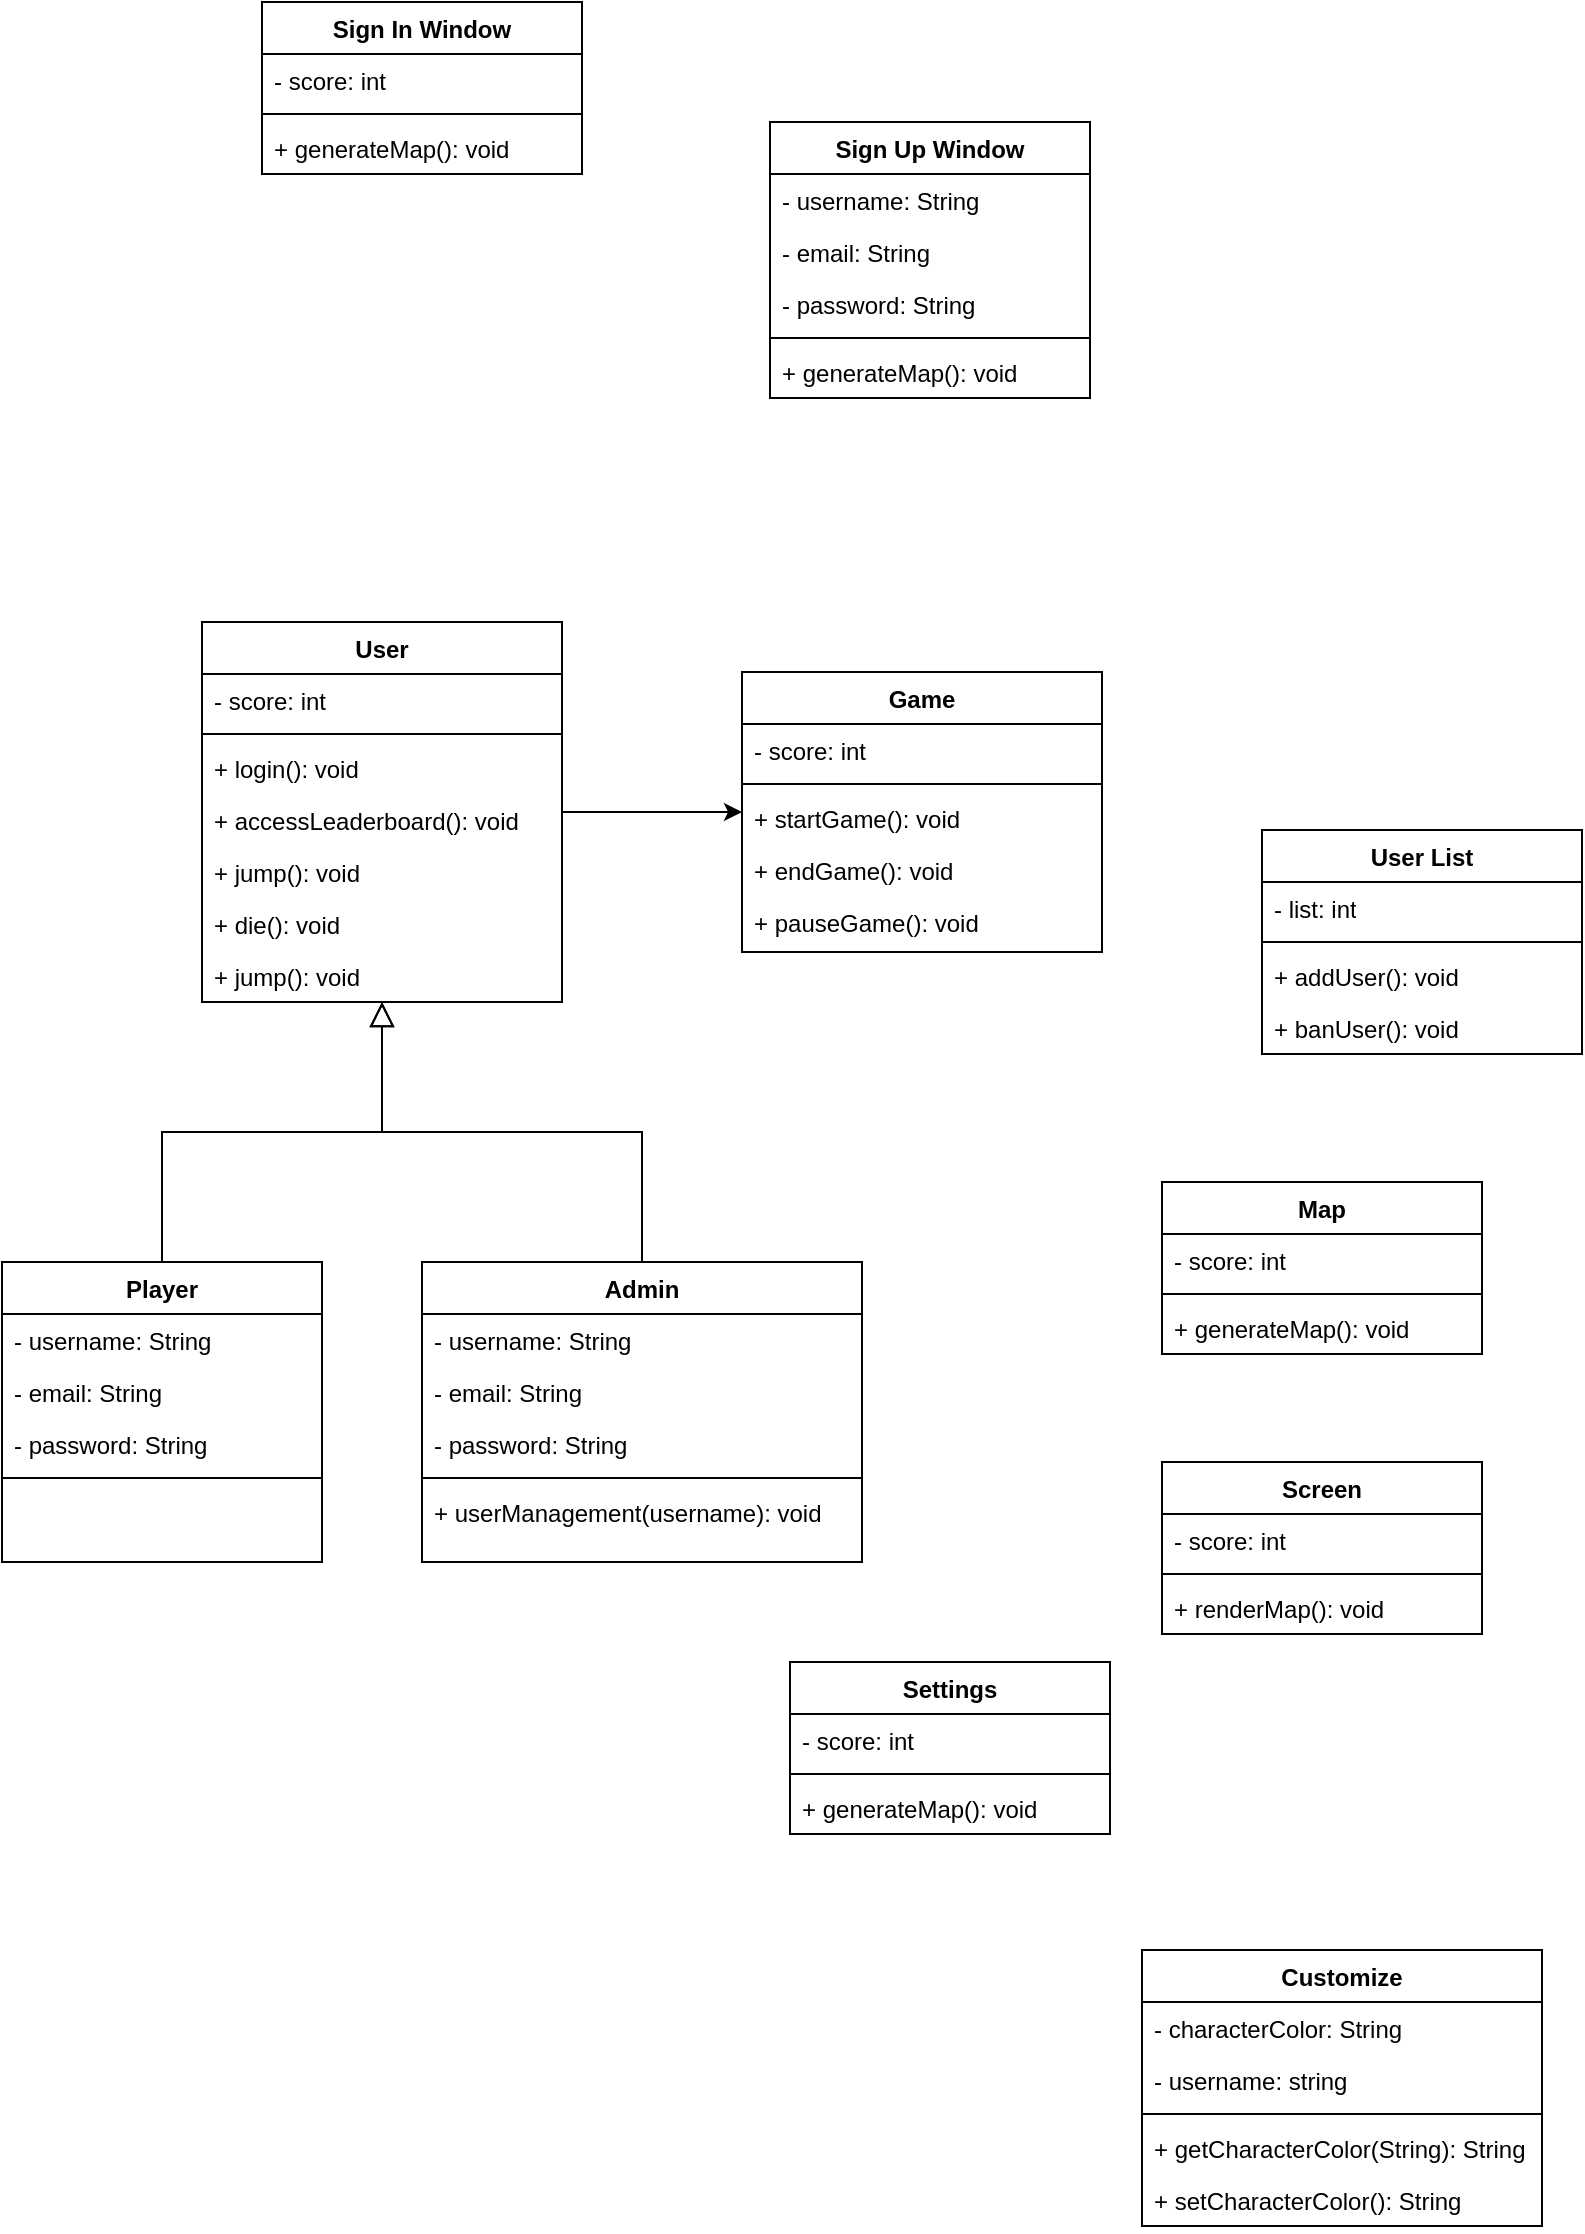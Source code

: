 <mxfile version="24.2.5" type="device">
  <diagram id="C5RBs43oDa-KdzZeNtuy" name="Page-1">
    <mxGraphModel dx="1500" dy="1024" grid="1" gridSize="10" guides="1" tooltips="1" connect="1" arrows="1" fold="1" page="1" pageScale="1" pageWidth="1169" pageHeight="1654" math="0" shadow="0">
      <root>
        <mxCell id="WIyWlLk6GJQsqaUBKTNV-0" />
        <mxCell id="WIyWlLk6GJQsqaUBKTNV-1" parent="WIyWlLk6GJQsqaUBKTNV-0" />
        <mxCell id="nCQw4p5Y1V4AK3sGySf0-46" value="" style="edgeStyle=orthogonalEdgeStyle;rounded=0;orthogonalLoop=1;jettySize=auto;html=1;" parent="WIyWlLk6GJQsqaUBKTNV-1" source="zkfFHV4jXpPFQw0GAbJ--0" target="nCQw4p5Y1V4AK3sGySf0-38" edge="1">
          <mxGeometry relative="1" as="geometry" />
        </mxCell>
        <mxCell id="zkfFHV4jXpPFQw0GAbJ--0" value="User" style="swimlane;fontStyle=1;align=center;verticalAlign=top;childLayout=stackLayout;horizontal=1;startSize=26;horizontalStack=0;resizeParent=1;resizeLast=0;collapsible=1;marginBottom=0;rounded=0;shadow=0;strokeWidth=1;" parent="WIyWlLk6GJQsqaUBKTNV-1" vertex="1">
          <mxGeometry x="180" y="350" width="180" height="190" as="geometry">
            <mxRectangle x="230" y="140" width="160" height="26" as="alternateBounds" />
          </mxGeometry>
        </mxCell>
        <mxCell id="nCQw4p5Y1V4AK3sGySf0-23" value="- score: int" style="text;strokeColor=none;fillColor=none;align=left;verticalAlign=top;spacingLeft=4;spacingRight=4;overflow=hidden;rotatable=0;points=[[0,0.5],[1,0.5]];portConstraint=eastwest;whiteSpace=wrap;html=1;" parent="zkfFHV4jXpPFQw0GAbJ--0" vertex="1">
          <mxGeometry y="26" width="180" height="26" as="geometry" />
        </mxCell>
        <mxCell id="zkfFHV4jXpPFQw0GAbJ--4" value="" style="line;html=1;strokeWidth=1;align=left;verticalAlign=middle;spacingTop=-1;spacingLeft=3;spacingRight=3;rotatable=0;labelPosition=right;points=[];portConstraint=eastwest;" parent="zkfFHV4jXpPFQw0GAbJ--0" vertex="1">
          <mxGeometry y="52" width="180" height="8" as="geometry" />
        </mxCell>
        <mxCell id="zkfFHV4jXpPFQw0GAbJ--5" value="+ login(): void" style="text;align=left;verticalAlign=top;spacingLeft=4;spacingRight=4;overflow=hidden;rotatable=0;points=[[0,0.5],[1,0.5]];portConstraint=eastwest;" parent="zkfFHV4jXpPFQw0GAbJ--0" vertex="1">
          <mxGeometry y="60" width="180" height="26" as="geometry" />
        </mxCell>
        <mxCell id="nCQw4p5Y1V4AK3sGySf0-25" value="+ accessLeaderboard(): void" style="text;align=left;verticalAlign=top;spacingLeft=4;spacingRight=4;overflow=hidden;rotatable=0;points=[[0,0.5],[1,0.5]];portConstraint=eastwest;" parent="zkfFHV4jXpPFQw0GAbJ--0" vertex="1">
          <mxGeometry y="86" width="180" height="26" as="geometry" />
        </mxCell>
        <mxCell id="nCQw4p5Y1V4AK3sGySf0-26" value="+ jump(): void" style="text;align=left;verticalAlign=top;spacingLeft=4;spacingRight=4;overflow=hidden;rotatable=0;points=[[0,0.5],[1,0.5]];portConstraint=eastwest;" parent="zkfFHV4jXpPFQw0GAbJ--0" vertex="1">
          <mxGeometry y="112" width="180" height="26" as="geometry" />
        </mxCell>
        <mxCell id="nCQw4p5Y1V4AK3sGySf0-27" value="+ die(): void" style="text;align=left;verticalAlign=top;spacingLeft=4;spacingRight=4;overflow=hidden;rotatable=0;points=[[0,0.5],[1,0.5]];portConstraint=eastwest;" parent="zkfFHV4jXpPFQw0GAbJ--0" vertex="1">
          <mxGeometry y="138" width="180" height="26" as="geometry" />
        </mxCell>
        <mxCell id="nCQw4p5Y1V4AK3sGySf0-28" value="+ jump(): void" style="text;align=left;verticalAlign=top;spacingLeft=4;spacingRight=4;overflow=hidden;rotatable=0;points=[[0,0.5],[1,0.5]];portConstraint=eastwest;" parent="zkfFHV4jXpPFQw0GAbJ--0" vertex="1">
          <mxGeometry y="164" width="180" height="26" as="geometry" />
        </mxCell>
        <mxCell id="zkfFHV4jXpPFQw0GAbJ--6" value="Player" style="swimlane;fontStyle=1;align=center;verticalAlign=top;childLayout=stackLayout;horizontal=1;startSize=26;horizontalStack=0;resizeParent=1;resizeLast=0;collapsible=1;marginBottom=0;rounded=0;shadow=0;strokeWidth=1;" parent="WIyWlLk6GJQsqaUBKTNV-1" vertex="1">
          <mxGeometry x="80" y="670" width="160" height="150" as="geometry">
            <mxRectangle x="130" y="380" width="160" height="26" as="alternateBounds" />
          </mxGeometry>
        </mxCell>
        <mxCell id="zkfFHV4jXpPFQw0GAbJ--1" value="- username: String" style="text;align=left;verticalAlign=top;spacingLeft=4;spacingRight=4;overflow=hidden;rotatable=0;points=[[0,0.5],[1,0.5]];portConstraint=eastwest;" parent="zkfFHV4jXpPFQw0GAbJ--6" vertex="1">
          <mxGeometry y="26" width="160" height="26" as="geometry" />
        </mxCell>
        <mxCell id="zkfFHV4jXpPFQw0GAbJ--2" value="- email: String" style="text;align=left;verticalAlign=top;spacingLeft=4;spacingRight=4;overflow=hidden;rotatable=0;points=[[0,0.5],[1,0.5]];portConstraint=eastwest;rounded=0;shadow=0;html=0;" parent="zkfFHV4jXpPFQw0GAbJ--6" vertex="1">
          <mxGeometry y="52" width="160" height="26" as="geometry" />
        </mxCell>
        <mxCell id="zkfFHV4jXpPFQw0GAbJ--3" value="- password: String" style="text;align=left;verticalAlign=top;spacingLeft=4;spacingRight=4;overflow=hidden;rotatable=0;points=[[0,0.5],[1,0.5]];portConstraint=eastwest;rounded=0;shadow=0;html=0;" parent="zkfFHV4jXpPFQw0GAbJ--6" vertex="1">
          <mxGeometry y="78" width="160" height="26" as="geometry" />
        </mxCell>
        <mxCell id="zkfFHV4jXpPFQw0GAbJ--9" value="" style="line;html=1;strokeWidth=1;align=left;verticalAlign=middle;spacingTop=-1;spacingLeft=3;spacingRight=3;rotatable=0;labelPosition=right;points=[];portConstraint=eastwest;" parent="zkfFHV4jXpPFQw0GAbJ--6" vertex="1">
          <mxGeometry y="104" width="160" height="8" as="geometry" />
        </mxCell>
        <mxCell id="zkfFHV4jXpPFQw0GAbJ--12" value="" style="endArrow=block;endSize=10;endFill=0;shadow=0;strokeWidth=1;rounded=0;curved=0;edgeStyle=elbowEdgeStyle;elbow=vertical;" parent="WIyWlLk6GJQsqaUBKTNV-1" source="zkfFHV4jXpPFQw0GAbJ--6" target="zkfFHV4jXpPFQw0GAbJ--0" edge="1">
          <mxGeometry width="160" relative="1" as="geometry">
            <mxPoint x="160" y="513" as="sourcePoint" />
            <mxPoint x="160" y="513" as="targetPoint" />
          </mxGeometry>
        </mxCell>
        <mxCell id="zkfFHV4jXpPFQw0GAbJ--13" value="Admin" style="swimlane;fontStyle=1;align=center;verticalAlign=top;childLayout=stackLayout;horizontal=1;startSize=26;horizontalStack=0;resizeParent=1;resizeLast=0;collapsible=1;marginBottom=0;rounded=0;shadow=0;strokeWidth=1;" parent="WIyWlLk6GJQsqaUBKTNV-1" vertex="1">
          <mxGeometry x="290" y="670" width="220" height="150" as="geometry">
            <mxRectangle x="340" y="380" width="170" height="26" as="alternateBounds" />
          </mxGeometry>
        </mxCell>
        <mxCell id="nCQw4p5Y1V4AK3sGySf0-20" value="- username: String" style="text;align=left;verticalAlign=top;spacingLeft=4;spacingRight=4;overflow=hidden;rotatable=0;points=[[0,0.5],[1,0.5]];portConstraint=eastwest;" parent="zkfFHV4jXpPFQw0GAbJ--13" vertex="1">
          <mxGeometry y="26" width="220" height="26" as="geometry" />
        </mxCell>
        <mxCell id="nCQw4p5Y1V4AK3sGySf0-21" value="- email: String" style="text;align=left;verticalAlign=top;spacingLeft=4;spacingRight=4;overflow=hidden;rotatable=0;points=[[0,0.5],[1,0.5]];portConstraint=eastwest;rounded=0;shadow=0;html=0;" parent="zkfFHV4jXpPFQw0GAbJ--13" vertex="1">
          <mxGeometry y="52" width="220" height="26" as="geometry" />
        </mxCell>
        <mxCell id="nCQw4p5Y1V4AK3sGySf0-22" value="- password: String" style="text;align=left;verticalAlign=top;spacingLeft=4;spacingRight=4;overflow=hidden;rotatable=0;points=[[0,0.5],[1,0.5]];portConstraint=eastwest;rounded=0;shadow=0;html=0;" parent="zkfFHV4jXpPFQw0GAbJ--13" vertex="1">
          <mxGeometry y="78" width="220" height="26" as="geometry" />
        </mxCell>
        <mxCell id="zkfFHV4jXpPFQw0GAbJ--15" value="" style="line;html=1;strokeWidth=1;align=left;verticalAlign=middle;spacingTop=-1;spacingLeft=3;spacingRight=3;rotatable=0;labelPosition=right;points=[];portConstraint=eastwest;" parent="zkfFHV4jXpPFQw0GAbJ--13" vertex="1">
          <mxGeometry y="104" width="220" height="8" as="geometry" />
        </mxCell>
        <mxCell id="nCQw4p5Y1V4AK3sGySf0-24" value="+ userManagement(username): void" style="text;align=left;verticalAlign=top;spacingLeft=4;spacingRight=4;overflow=hidden;rotatable=0;points=[[0,0.5],[1,0.5]];portConstraint=eastwest;" parent="zkfFHV4jXpPFQw0GAbJ--13" vertex="1">
          <mxGeometry y="112" width="220" height="26" as="geometry" />
        </mxCell>
        <mxCell id="zkfFHV4jXpPFQw0GAbJ--16" value="" style="endArrow=block;endSize=10;endFill=0;shadow=0;strokeWidth=1;rounded=0;curved=0;edgeStyle=elbowEdgeStyle;elbow=vertical;" parent="WIyWlLk6GJQsqaUBKTNV-1" source="zkfFHV4jXpPFQw0GAbJ--13" target="zkfFHV4jXpPFQw0GAbJ--0" edge="1">
          <mxGeometry width="160" relative="1" as="geometry">
            <mxPoint x="170" y="683" as="sourcePoint" />
            <mxPoint x="270" y="581" as="targetPoint" />
          </mxGeometry>
        </mxCell>
        <mxCell id="nCQw4p5Y1V4AK3sGySf0-29" value="Map" style="swimlane;fontStyle=1;align=center;verticalAlign=top;childLayout=stackLayout;horizontal=1;startSize=26;horizontalStack=0;resizeParent=1;resizeParentMax=0;resizeLast=0;collapsible=1;marginBottom=0;whiteSpace=wrap;html=1;" parent="WIyWlLk6GJQsqaUBKTNV-1" vertex="1">
          <mxGeometry x="660" y="630" width="160" height="86" as="geometry" />
        </mxCell>
        <mxCell id="nCQw4p5Y1V4AK3sGySf0-30" value="- score: int" style="text;strokeColor=none;fillColor=none;align=left;verticalAlign=top;spacingLeft=4;spacingRight=4;overflow=hidden;rotatable=0;points=[[0,0.5],[1,0.5]];portConstraint=eastwest;whiteSpace=wrap;html=1;" parent="nCQw4p5Y1V4AK3sGySf0-29" vertex="1">
          <mxGeometry y="26" width="160" height="26" as="geometry" />
        </mxCell>
        <mxCell id="nCQw4p5Y1V4AK3sGySf0-31" value="" style="line;strokeWidth=1;fillColor=none;align=left;verticalAlign=middle;spacingTop=-1;spacingLeft=3;spacingRight=3;rotatable=0;labelPosition=right;points=[];portConstraint=eastwest;strokeColor=inherit;" parent="nCQw4p5Y1V4AK3sGySf0-29" vertex="1">
          <mxGeometry y="52" width="160" height="8" as="geometry" />
        </mxCell>
        <mxCell id="nCQw4p5Y1V4AK3sGySf0-33" value="+ generateMap(): void" style="text;align=left;verticalAlign=top;spacingLeft=4;spacingRight=4;overflow=hidden;rotatable=0;points=[[0,0.5],[1,0.5]];portConstraint=eastwest;" parent="nCQw4p5Y1V4AK3sGySf0-29" vertex="1">
          <mxGeometry y="60" width="160" height="26" as="geometry" />
        </mxCell>
        <mxCell id="nCQw4p5Y1V4AK3sGySf0-38" value="Game" style="swimlane;fontStyle=1;align=center;verticalAlign=top;childLayout=stackLayout;horizontal=1;startSize=26;horizontalStack=0;resizeParent=1;resizeLast=0;collapsible=1;marginBottom=0;rounded=0;shadow=0;strokeWidth=1;" parent="WIyWlLk6GJQsqaUBKTNV-1" vertex="1">
          <mxGeometry x="450" y="375" width="180" height="140" as="geometry">
            <mxRectangle x="230" y="140" width="160" height="26" as="alternateBounds" />
          </mxGeometry>
        </mxCell>
        <mxCell id="nCQw4p5Y1V4AK3sGySf0-39" value="- score: int" style="text;strokeColor=none;fillColor=none;align=left;verticalAlign=top;spacingLeft=4;spacingRight=4;overflow=hidden;rotatable=0;points=[[0,0.5],[1,0.5]];portConstraint=eastwest;whiteSpace=wrap;html=1;" parent="nCQw4p5Y1V4AK3sGySf0-38" vertex="1">
          <mxGeometry y="26" width="180" height="26" as="geometry" />
        </mxCell>
        <mxCell id="nCQw4p5Y1V4AK3sGySf0-40" value="" style="line;html=1;strokeWidth=1;align=left;verticalAlign=middle;spacingTop=-1;spacingLeft=3;spacingRight=3;rotatable=0;labelPosition=right;points=[];portConstraint=eastwest;" parent="nCQw4p5Y1V4AK3sGySf0-38" vertex="1">
          <mxGeometry y="52" width="180" height="8" as="geometry" />
        </mxCell>
        <mxCell id="nCQw4p5Y1V4AK3sGySf0-4" value="+ startGame(): void" style="text;align=left;verticalAlign=top;spacingLeft=4;spacingRight=4;overflow=hidden;rotatable=0;points=[[0,0.5],[1,0.5]];portConstraint=eastwest;" parent="nCQw4p5Y1V4AK3sGySf0-38" vertex="1">
          <mxGeometry y="60" width="180" height="26" as="geometry" />
        </mxCell>
        <mxCell id="nCQw4p5Y1V4AK3sGySf0-7" value="+ endGame(): void" style="text;align=left;verticalAlign=top;spacingLeft=4;spacingRight=4;overflow=hidden;rotatable=0;points=[[0,0.5],[1,0.5]];portConstraint=eastwest;" parent="nCQw4p5Y1V4AK3sGySf0-38" vertex="1">
          <mxGeometry y="86" width="180" height="26" as="geometry" />
        </mxCell>
        <mxCell id="nCQw4p5Y1V4AK3sGySf0-6" value="+ pauseGame(): void" style="text;align=left;verticalAlign=top;spacingLeft=4;spacingRight=4;overflow=hidden;rotatable=0;points=[[0,0.5],[1,0.5]];portConstraint=eastwest;" parent="nCQw4p5Y1V4AK3sGySf0-38" vertex="1">
          <mxGeometry y="112" width="180" height="26" as="geometry" />
        </mxCell>
        <mxCell id="nCQw4p5Y1V4AK3sGySf0-47" value="Screen" style="swimlane;fontStyle=1;align=center;verticalAlign=top;childLayout=stackLayout;horizontal=1;startSize=26;horizontalStack=0;resizeParent=1;resizeParentMax=0;resizeLast=0;collapsible=1;marginBottom=0;whiteSpace=wrap;html=1;" parent="WIyWlLk6GJQsqaUBKTNV-1" vertex="1">
          <mxGeometry x="660" y="770" width="160" height="86" as="geometry" />
        </mxCell>
        <mxCell id="nCQw4p5Y1V4AK3sGySf0-48" value="- score: int" style="text;strokeColor=none;fillColor=none;align=left;verticalAlign=top;spacingLeft=4;spacingRight=4;overflow=hidden;rotatable=0;points=[[0,0.5],[1,0.5]];portConstraint=eastwest;whiteSpace=wrap;html=1;" parent="nCQw4p5Y1V4AK3sGySf0-47" vertex="1">
          <mxGeometry y="26" width="160" height="26" as="geometry" />
        </mxCell>
        <mxCell id="nCQw4p5Y1V4AK3sGySf0-49" value="" style="line;strokeWidth=1;fillColor=none;align=left;verticalAlign=middle;spacingTop=-1;spacingLeft=3;spacingRight=3;rotatable=0;labelPosition=right;points=[];portConstraint=eastwest;strokeColor=inherit;" parent="nCQw4p5Y1V4AK3sGySf0-47" vertex="1">
          <mxGeometry y="52" width="160" height="8" as="geometry" />
        </mxCell>
        <mxCell id="nCQw4p5Y1V4AK3sGySf0-50" value="+ renderMap(): void" style="text;align=left;verticalAlign=top;spacingLeft=4;spacingRight=4;overflow=hidden;rotatable=0;points=[[0,0.5],[1,0.5]];portConstraint=eastwest;" parent="nCQw4p5Y1V4AK3sGySf0-47" vertex="1">
          <mxGeometry y="60" width="160" height="26" as="geometry" />
        </mxCell>
        <mxCell id="RiI_xciBI9n35Nr_kwLT-0" value="Settings" style="swimlane;fontStyle=1;align=center;verticalAlign=top;childLayout=stackLayout;horizontal=1;startSize=26;horizontalStack=0;resizeParent=1;resizeParentMax=0;resizeLast=0;collapsible=1;marginBottom=0;whiteSpace=wrap;html=1;" parent="WIyWlLk6GJQsqaUBKTNV-1" vertex="1">
          <mxGeometry x="474" y="870" width="160" height="86" as="geometry" />
        </mxCell>
        <mxCell id="RiI_xciBI9n35Nr_kwLT-1" value="- score: int" style="text;strokeColor=none;fillColor=none;align=left;verticalAlign=top;spacingLeft=4;spacingRight=4;overflow=hidden;rotatable=0;points=[[0,0.5],[1,0.5]];portConstraint=eastwest;whiteSpace=wrap;html=1;" parent="RiI_xciBI9n35Nr_kwLT-0" vertex="1">
          <mxGeometry y="26" width="160" height="26" as="geometry" />
        </mxCell>
        <mxCell id="RiI_xciBI9n35Nr_kwLT-2" value="" style="line;strokeWidth=1;fillColor=none;align=left;verticalAlign=middle;spacingTop=-1;spacingLeft=3;spacingRight=3;rotatable=0;labelPosition=right;points=[];portConstraint=eastwest;strokeColor=inherit;" parent="RiI_xciBI9n35Nr_kwLT-0" vertex="1">
          <mxGeometry y="52" width="160" height="8" as="geometry" />
        </mxCell>
        <mxCell id="RiI_xciBI9n35Nr_kwLT-3" value="+ generateMap(): void" style="text;align=left;verticalAlign=top;spacingLeft=4;spacingRight=4;overflow=hidden;rotatable=0;points=[[0,0.5],[1,0.5]];portConstraint=eastwest;" parent="RiI_xciBI9n35Nr_kwLT-0" vertex="1">
          <mxGeometry y="60" width="160" height="26" as="geometry" />
        </mxCell>
        <mxCell id="RiI_xciBI9n35Nr_kwLT-4" value="Customize" style="swimlane;fontStyle=1;align=center;verticalAlign=top;childLayout=stackLayout;horizontal=1;startSize=26;horizontalStack=0;resizeParent=1;resizeParentMax=0;resizeLast=0;collapsible=1;marginBottom=0;whiteSpace=wrap;html=1;" parent="WIyWlLk6GJQsqaUBKTNV-1" vertex="1">
          <mxGeometry x="650" y="1014" width="200" height="138" as="geometry" />
        </mxCell>
        <mxCell id="Xsj0WhY9JLf9tFIvLlG9-1" value="- characterColor: String" style="text;strokeColor=none;fillColor=none;align=left;verticalAlign=top;spacingLeft=4;spacingRight=4;overflow=hidden;rotatable=0;points=[[0,0.5],[1,0.5]];portConstraint=eastwest;whiteSpace=wrap;html=1;" vertex="1" parent="RiI_xciBI9n35Nr_kwLT-4">
          <mxGeometry y="26" width="200" height="26" as="geometry" />
        </mxCell>
        <mxCell id="Xsj0WhY9JLf9tFIvLlG9-2" value="- username: string" style="text;strokeColor=none;fillColor=none;align=left;verticalAlign=top;spacingLeft=4;spacingRight=4;overflow=hidden;rotatable=0;points=[[0,0.5],[1,0.5]];portConstraint=eastwest;whiteSpace=wrap;html=1;" vertex="1" parent="RiI_xciBI9n35Nr_kwLT-4">
          <mxGeometry y="52" width="200" height="26" as="geometry" />
        </mxCell>
        <mxCell id="RiI_xciBI9n35Nr_kwLT-6" value="" style="line;strokeWidth=1;fillColor=none;align=left;verticalAlign=middle;spacingTop=-1;spacingLeft=3;spacingRight=3;rotatable=0;labelPosition=right;points=[];portConstraint=eastwest;strokeColor=inherit;" parent="RiI_xciBI9n35Nr_kwLT-4" vertex="1">
          <mxGeometry y="78" width="200" height="8" as="geometry" />
        </mxCell>
        <mxCell id="RiI_xciBI9n35Nr_kwLT-7" value="+ getCharacterColor(String): String" style="text;align=left;verticalAlign=top;spacingLeft=4;spacingRight=4;overflow=hidden;rotatable=0;points=[[0,0.5],[1,0.5]];portConstraint=eastwest;" parent="RiI_xciBI9n35Nr_kwLT-4" vertex="1">
          <mxGeometry y="86" width="200" height="26" as="geometry" />
        </mxCell>
        <mxCell id="Xsj0WhY9JLf9tFIvLlG9-3" value="+ setCharacterColor(): String" style="text;align=left;verticalAlign=top;spacingLeft=4;spacingRight=4;overflow=hidden;rotatable=0;points=[[0,0.5],[1,0.5]];portConstraint=eastwest;" vertex="1" parent="RiI_xciBI9n35Nr_kwLT-4">
          <mxGeometry y="112" width="200" height="26" as="geometry" />
        </mxCell>
        <mxCell id="RiI_xciBI9n35Nr_kwLT-8" value="Sign In Window" style="swimlane;fontStyle=1;align=center;verticalAlign=top;childLayout=stackLayout;horizontal=1;startSize=26;horizontalStack=0;resizeParent=1;resizeParentMax=0;resizeLast=0;collapsible=1;marginBottom=0;whiteSpace=wrap;html=1;" parent="WIyWlLk6GJQsqaUBKTNV-1" vertex="1">
          <mxGeometry x="210" y="40" width="160" height="86" as="geometry" />
        </mxCell>
        <mxCell id="RiI_xciBI9n35Nr_kwLT-9" value="- score: int" style="text;strokeColor=none;fillColor=none;align=left;verticalAlign=top;spacingLeft=4;spacingRight=4;overflow=hidden;rotatable=0;points=[[0,0.5],[1,0.5]];portConstraint=eastwest;whiteSpace=wrap;html=1;" parent="RiI_xciBI9n35Nr_kwLT-8" vertex="1">
          <mxGeometry y="26" width="160" height="26" as="geometry" />
        </mxCell>
        <mxCell id="RiI_xciBI9n35Nr_kwLT-10" value="" style="line;strokeWidth=1;fillColor=none;align=left;verticalAlign=middle;spacingTop=-1;spacingLeft=3;spacingRight=3;rotatable=0;labelPosition=right;points=[];portConstraint=eastwest;strokeColor=inherit;" parent="RiI_xciBI9n35Nr_kwLT-8" vertex="1">
          <mxGeometry y="52" width="160" height="8" as="geometry" />
        </mxCell>
        <mxCell id="RiI_xciBI9n35Nr_kwLT-11" value="+ generateMap(): void" style="text;align=left;verticalAlign=top;spacingLeft=4;spacingRight=4;overflow=hidden;rotatable=0;points=[[0,0.5],[1,0.5]];portConstraint=eastwest;" parent="RiI_xciBI9n35Nr_kwLT-8" vertex="1">
          <mxGeometry y="60" width="160" height="26" as="geometry" />
        </mxCell>
        <mxCell id="RiI_xciBI9n35Nr_kwLT-12" value="Sign Up Window" style="swimlane;fontStyle=1;align=center;verticalAlign=top;childLayout=stackLayout;horizontal=1;startSize=26;horizontalStack=0;resizeParent=1;resizeParentMax=0;resizeLast=0;collapsible=1;marginBottom=0;whiteSpace=wrap;html=1;" parent="WIyWlLk6GJQsqaUBKTNV-1" vertex="1">
          <mxGeometry x="464" y="100" width="160" height="138" as="geometry" />
        </mxCell>
        <mxCell id="Xsj0WhY9JLf9tFIvLlG9-4" value="- username: String" style="text;align=left;verticalAlign=top;spacingLeft=4;spacingRight=4;overflow=hidden;rotatable=0;points=[[0,0.5],[1,0.5]];portConstraint=eastwest;" vertex="1" parent="RiI_xciBI9n35Nr_kwLT-12">
          <mxGeometry y="26" width="160" height="26" as="geometry" />
        </mxCell>
        <mxCell id="Xsj0WhY9JLf9tFIvLlG9-5" value="- email: String" style="text;align=left;verticalAlign=top;spacingLeft=4;spacingRight=4;overflow=hidden;rotatable=0;points=[[0,0.5],[1,0.5]];portConstraint=eastwest;rounded=0;shadow=0;html=0;" vertex="1" parent="RiI_xciBI9n35Nr_kwLT-12">
          <mxGeometry y="52" width="160" height="26" as="geometry" />
        </mxCell>
        <mxCell id="Xsj0WhY9JLf9tFIvLlG9-6" value="- password: String" style="text;align=left;verticalAlign=top;spacingLeft=4;spacingRight=4;overflow=hidden;rotatable=0;points=[[0,0.5],[1,0.5]];portConstraint=eastwest;rounded=0;shadow=0;html=0;" vertex="1" parent="RiI_xciBI9n35Nr_kwLT-12">
          <mxGeometry y="78" width="160" height="26" as="geometry" />
        </mxCell>
        <mxCell id="RiI_xciBI9n35Nr_kwLT-14" value="" style="line;strokeWidth=1;fillColor=none;align=left;verticalAlign=middle;spacingTop=-1;spacingLeft=3;spacingRight=3;rotatable=0;labelPosition=right;points=[];portConstraint=eastwest;strokeColor=inherit;" parent="RiI_xciBI9n35Nr_kwLT-12" vertex="1">
          <mxGeometry y="104" width="160" height="8" as="geometry" />
        </mxCell>
        <mxCell id="RiI_xciBI9n35Nr_kwLT-15" value="+ generateMap(): void" style="text;align=left;verticalAlign=top;spacingLeft=4;spacingRight=4;overflow=hidden;rotatable=0;points=[[0,0.5],[1,0.5]];portConstraint=eastwest;" parent="RiI_xciBI9n35Nr_kwLT-12" vertex="1">
          <mxGeometry y="112" width="160" height="26" as="geometry" />
        </mxCell>
        <mxCell id="RiI_xciBI9n35Nr_kwLT-16" value="User List" style="swimlane;fontStyle=1;align=center;verticalAlign=top;childLayout=stackLayout;horizontal=1;startSize=26;horizontalStack=0;resizeParent=1;resizeParentMax=0;resizeLast=0;collapsible=1;marginBottom=0;whiteSpace=wrap;html=1;" parent="WIyWlLk6GJQsqaUBKTNV-1" vertex="1">
          <mxGeometry x="710" y="454" width="160" height="112" as="geometry" />
        </mxCell>
        <mxCell id="RiI_xciBI9n35Nr_kwLT-17" value="- list: int" style="text;strokeColor=none;fillColor=none;align=left;verticalAlign=top;spacingLeft=4;spacingRight=4;overflow=hidden;rotatable=0;points=[[0,0.5],[1,0.5]];portConstraint=eastwest;whiteSpace=wrap;html=1;" parent="RiI_xciBI9n35Nr_kwLT-16" vertex="1">
          <mxGeometry y="26" width="160" height="26" as="geometry" />
        </mxCell>
        <mxCell id="RiI_xciBI9n35Nr_kwLT-18" value="" style="line;strokeWidth=1;fillColor=none;align=left;verticalAlign=middle;spacingTop=-1;spacingLeft=3;spacingRight=3;rotatable=0;labelPosition=right;points=[];portConstraint=eastwest;strokeColor=inherit;" parent="RiI_xciBI9n35Nr_kwLT-16" vertex="1">
          <mxGeometry y="52" width="160" height="8" as="geometry" />
        </mxCell>
        <mxCell id="RiI_xciBI9n35Nr_kwLT-19" value="+ addUser(): void" style="text;align=left;verticalAlign=top;spacingLeft=4;spacingRight=4;overflow=hidden;rotatable=0;points=[[0,0.5],[1,0.5]];portConstraint=eastwest;" parent="RiI_xciBI9n35Nr_kwLT-16" vertex="1">
          <mxGeometry y="60" width="160" height="26" as="geometry" />
        </mxCell>
        <mxCell id="Xsj0WhY9JLf9tFIvLlG9-0" value="+ banUser(): void" style="text;align=left;verticalAlign=top;spacingLeft=4;spacingRight=4;overflow=hidden;rotatable=0;points=[[0,0.5],[1,0.5]];portConstraint=eastwest;" vertex="1" parent="RiI_xciBI9n35Nr_kwLT-16">
          <mxGeometry y="86" width="160" height="26" as="geometry" />
        </mxCell>
      </root>
    </mxGraphModel>
  </diagram>
</mxfile>
